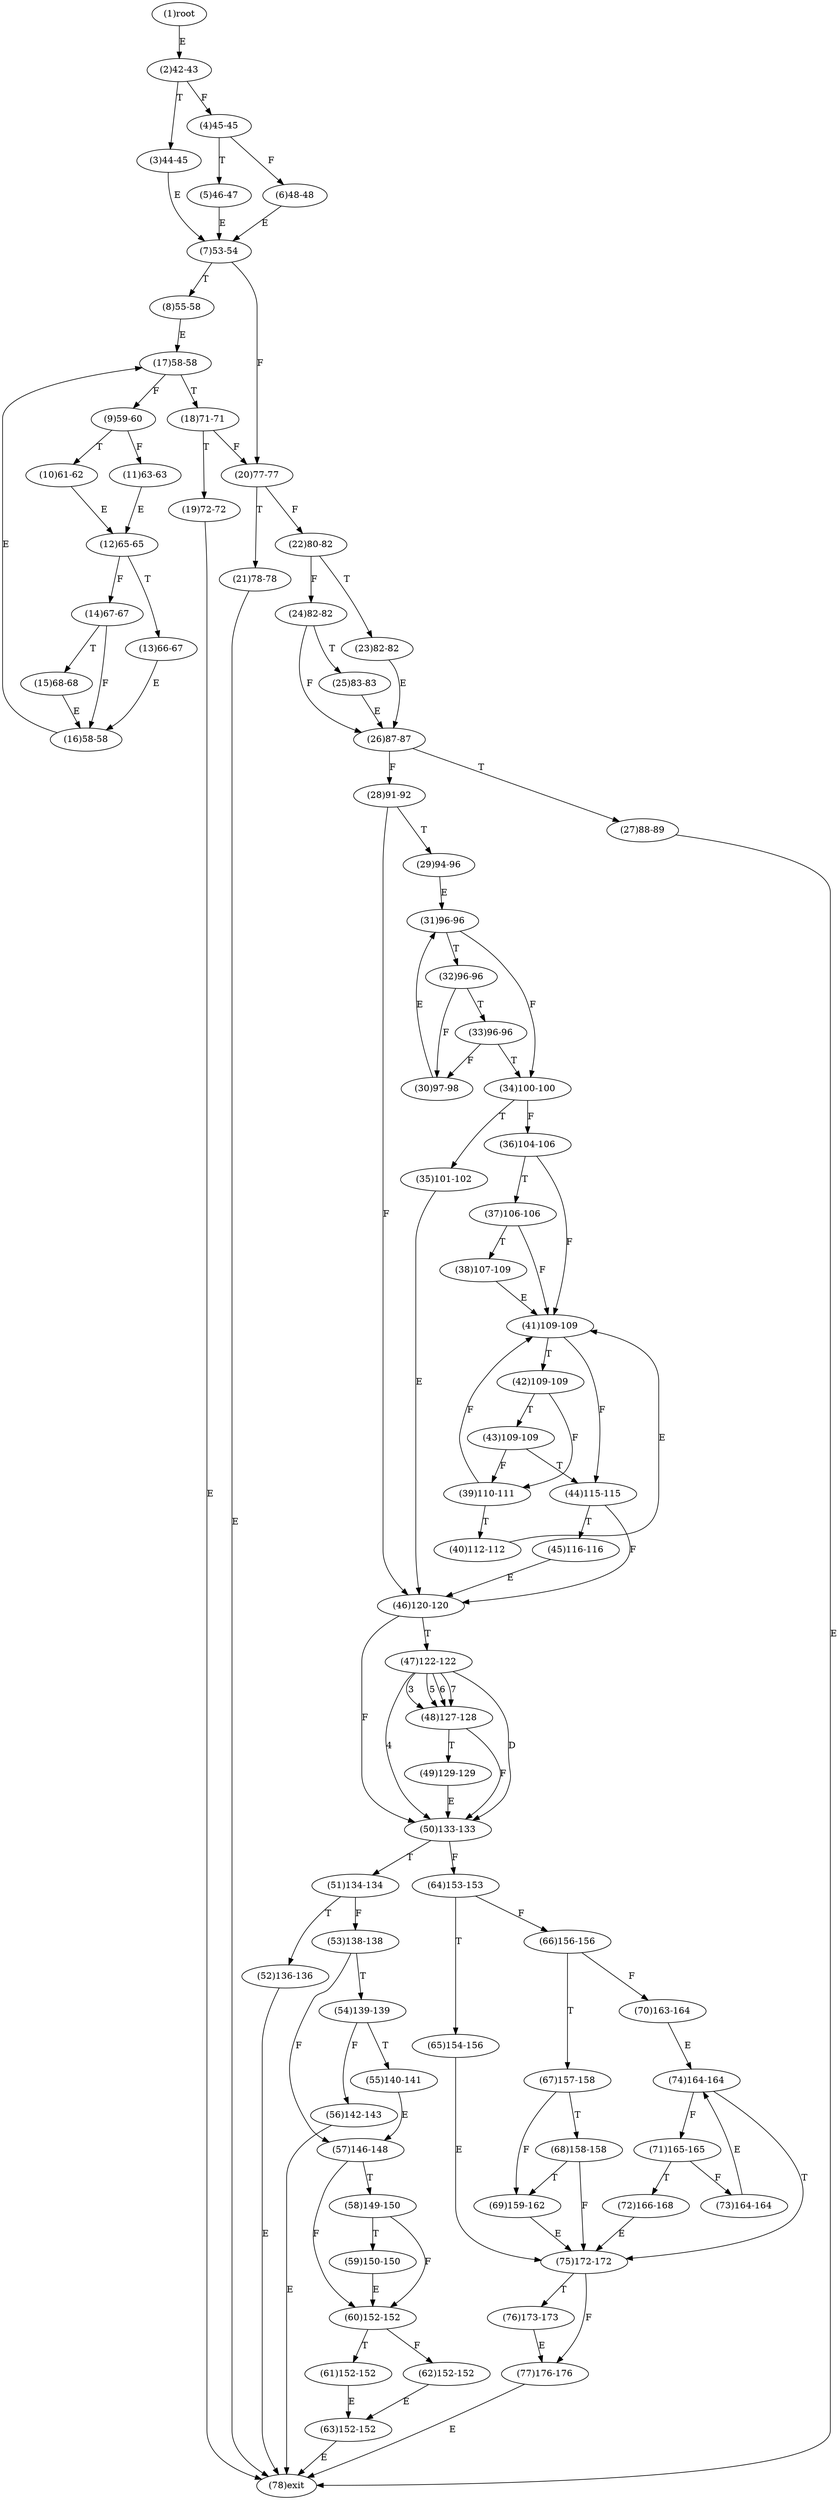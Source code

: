 digraph "" { 
1[ label="(1)root"];
2[ label="(2)42-43"];
3[ label="(3)44-45"];
4[ label="(4)45-45"];
5[ label="(5)46-47"];
6[ label="(6)48-48"];
7[ label="(7)53-54"];
8[ label="(8)55-58"];
9[ label="(9)59-60"];
10[ label="(10)61-62"];
11[ label="(11)63-63"];
12[ label="(12)65-65"];
13[ label="(13)66-67"];
14[ label="(14)67-67"];
15[ label="(15)68-68"];
17[ label="(17)58-58"];
16[ label="(16)58-58"];
19[ label="(19)72-72"];
18[ label="(18)71-71"];
21[ label="(21)78-78"];
20[ label="(20)77-77"];
23[ label="(23)82-82"];
22[ label="(22)80-82"];
25[ label="(25)83-83"];
24[ label="(24)82-82"];
27[ label="(27)88-89"];
26[ label="(26)87-87"];
29[ label="(29)94-96"];
28[ label="(28)91-92"];
31[ label="(31)96-96"];
30[ label="(30)97-98"];
34[ label="(34)100-100"];
35[ label="(35)101-102"];
32[ label="(32)96-96"];
33[ label="(33)96-96"];
38[ label="(38)107-109"];
39[ label="(39)110-111"];
36[ label="(36)104-106"];
37[ label="(37)106-106"];
42[ label="(42)109-109"];
43[ label="(43)109-109"];
40[ label="(40)112-112"];
41[ label="(41)109-109"];
46[ label="(46)120-120"];
47[ label="(47)122-122"];
44[ label="(44)115-115"];
45[ label="(45)116-116"];
51[ label="(51)134-134"];
50[ label="(50)133-133"];
49[ label="(49)129-129"];
48[ label="(48)127-128"];
55[ label="(55)140-141"];
54[ label="(54)139-139"];
53[ label="(53)138-138"];
52[ label="(52)136-136"];
59[ label="(59)150-150"];
58[ label="(58)149-150"];
57[ label="(57)146-148"];
56[ label="(56)142-143"];
63[ label="(63)152-152"];
62[ label="(62)152-152"];
61[ label="(61)152-152"];
60[ label="(60)152-152"];
68[ label="(68)158-158"];
69[ label="(69)159-162"];
70[ label="(70)163-164"];
71[ label="(71)165-165"];
64[ label="(64)153-153"];
65[ label="(65)154-156"];
66[ label="(66)156-156"];
67[ label="(67)157-158"];
76[ label="(76)173-173"];
77[ label="(77)176-176"];
78[ label="(78)exit"];
72[ label="(72)166-168"];
73[ label="(73)164-164"];
74[ label="(74)164-164"];
75[ label="(75)172-172"];
1->2[ label="E"];
2->4[ label="F"];
2->3[ label="T"];
3->7[ label="E"];
4->6[ label="F"];
4->5[ label="T"];
5->7[ label="E"];
6->7[ label="E"];
7->20[ label="F"];
7->8[ label="T"];
8->17[ label="E"];
9->11[ label="F"];
9->10[ label="T"];
10->12[ label="E"];
11->12[ label="E"];
12->14[ label="F"];
12->13[ label="T"];
13->16[ label="E"];
14->16[ label="F"];
14->15[ label="T"];
15->16[ label="E"];
16->17[ label="E"];
17->9[ label="F"];
17->18[ label="T"];
18->20[ label="F"];
18->19[ label="T"];
19->78[ label="E"];
20->22[ label="F"];
20->21[ label="T"];
21->78[ label="E"];
22->24[ label="F"];
22->23[ label="T"];
23->26[ label="E"];
24->26[ label="F"];
24->25[ label="T"];
25->26[ label="E"];
26->28[ label="F"];
26->27[ label="T"];
27->78[ label="E"];
28->46[ label="F"];
28->29[ label="T"];
29->31[ label="E"];
30->31[ label="E"];
31->34[ label="F"];
31->32[ label="T"];
32->30[ label="F"];
32->33[ label="T"];
33->30[ label="F"];
33->34[ label="T"];
34->36[ label="F"];
34->35[ label="T"];
35->46[ label="E"];
36->41[ label="F"];
36->37[ label="T"];
37->41[ label="F"];
37->38[ label="T"];
38->41[ label="E"];
39->41[ label="F"];
39->40[ label="T"];
40->41[ label="E"];
41->44[ label="F"];
41->42[ label="T"];
42->39[ label="F"];
42->43[ label="T"];
43->39[ label="F"];
43->44[ label="T"];
44->46[ label="F"];
44->45[ label="T"];
45->46[ label="E"];
46->50[ label="F"];
46->47[ label="T"];
47->48[ label="3"];
47->50[ label="4"];
47->48[ label="5"];
47->48[ label="6"];
47->48[ label="7"];
47->50[ label="D"];
48->50[ label="F"];
48->49[ label="T"];
49->50[ label="E"];
50->64[ label="F"];
50->51[ label="T"];
51->53[ label="F"];
51->52[ label="T"];
52->78[ label="E"];
53->57[ label="F"];
53->54[ label="T"];
54->56[ label="F"];
54->55[ label="T"];
55->57[ label="E"];
56->78[ label="E"];
57->60[ label="F"];
57->58[ label="T"];
58->60[ label="F"];
58->59[ label="T"];
59->60[ label="E"];
60->62[ label="F"];
60->61[ label="T"];
61->63[ label="E"];
62->63[ label="E"];
63->78[ label="E"];
64->66[ label="F"];
64->65[ label="T"];
65->75[ label="E"];
66->70[ label="F"];
66->67[ label="T"];
67->69[ label="F"];
67->68[ label="T"];
68->75[ label="F"];
68->69[ label="T"];
69->75[ label="E"];
70->74[ label="E"];
71->73[ label="F"];
71->72[ label="T"];
72->75[ label="E"];
73->74[ label="E"];
74->71[ label="F"];
74->75[ label="T"];
75->77[ label="F"];
75->76[ label="T"];
76->77[ label="E"];
77->78[ label="E"];
}